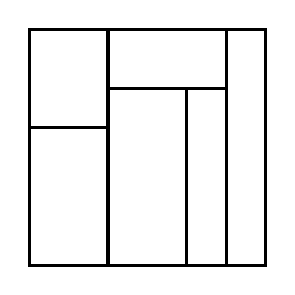 \begin{tikzpicture}[very thick, scale=.5]
    \draw (0,7/2) rectangle (2,6);
    \draw (0,0) rectangle (2,7/2);
    \draw (2,9/2) rectangle (5,6);
    \draw (2,0) rectangle (4,9/2);
    \draw (4,0) rectangle (5,9/2);
    \draw (5,0) rectangle (6,6);
\end{tikzpicture}
